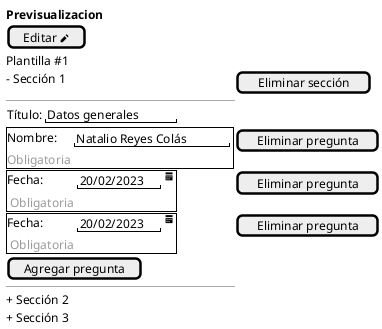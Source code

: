@startsalt
'https://plantuml.com/salt
{
  **Previsualizacion**
  [Editar <&pencil>]
  Plantilla #1
    | - Sección 1 | [Eliminar sección]
    | --
    | {Título: | " Datos generales"}
    {+
      Nombre: | {"Natalio Reyes Colás"}
      <color:#9a9a9a>Obligatoria
    }|[Eliminar pregunta]
    {+
      Fecha: | {"20/02/2023"|<&calendar>}
      <color:#9a9a9a> Obligatoria
    }|[Eliminar pregunta]
    {+
      Fecha: | {"20/02/2023"|<&calendar>}
      <color:#9a9a9a> Obligatoria
      }|[Eliminar pregunta]
'    | {T!
'
'        sd
'        }
    | [Agregar pregunta]
    | --
    + Sección 2
    + Sección 3
}
@endsalt
